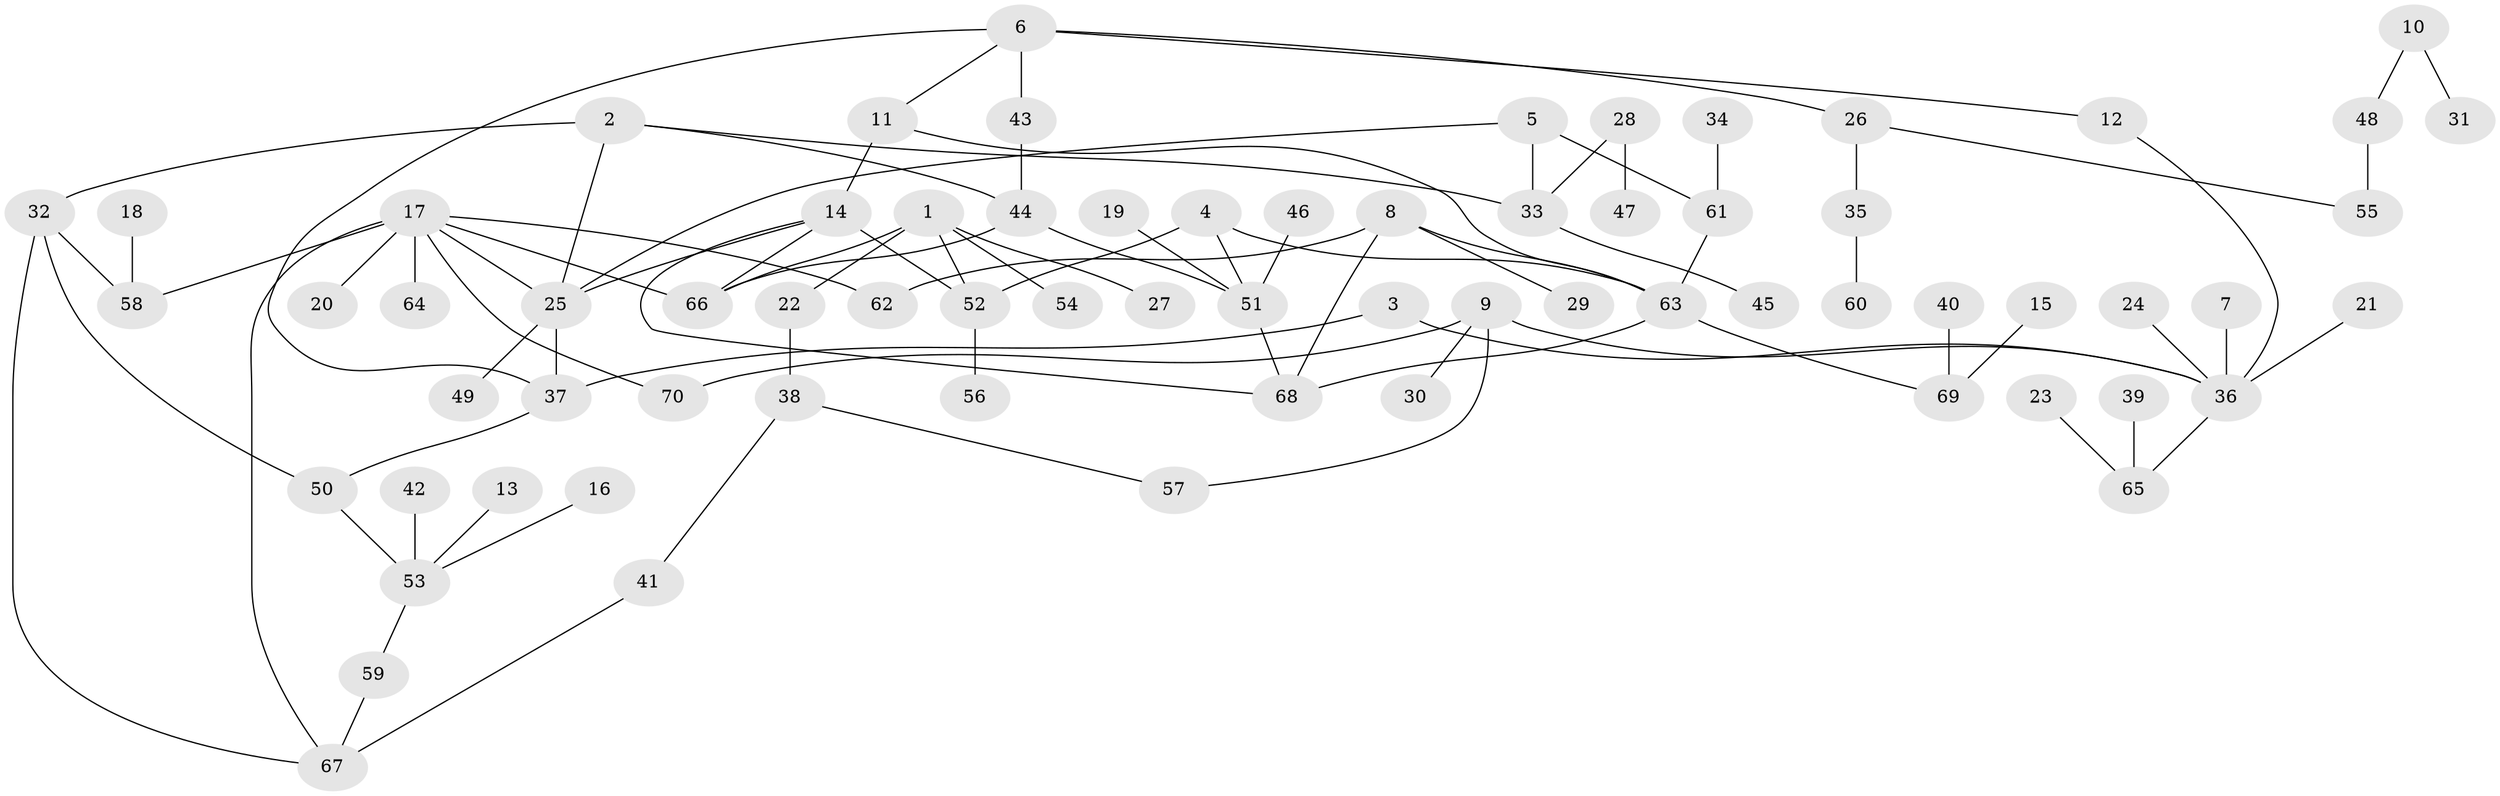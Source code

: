 // original degree distribution, {5: 0.050359712230215826, 6: 0.02877697841726619, 4: 0.08633093525179857, 8: 0.02158273381294964, 9: 0.007194244604316547, 3: 0.10071942446043165, 2: 0.31654676258992803, 1: 0.38848920863309355}
// Generated by graph-tools (version 1.1) at 2025/00/03/09/25 03:00:59]
// undirected, 70 vertices, 90 edges
graph export_dot {
graph [start="1"]
  node [color=gray90,style=filled];
  1;
  2;
  3;
  4;
  5;
  6;
  7;
  8;
  9;
  10;
  11;
  12;
  13;
  14;
  15;
  16;
  17;
  18;
  19;
  20;
  21;
  22;
  23;
  24;
  25;
  26;
  27;
  28;
  29;
  30;
  31;
  32;
  33;
  34;
  35;
  36;
  37;
  38;
  39;
  40;
  41;
  42;
  43;
  44;
  45;
  46;
  47;
  48;
  49;
  50;
  51;
  52;
  53;
  54;
  55;
  56;
  57;
  58;
  59;
  60;
  61;
  62;
  63;
  64;
  65;
  66;
  67;
  68;
  69;
  70;
  1 -- 22 [weight=1.0];
  1 -- 27 [weight=1.0];
  1 -- 52 [weight=1.0];
  1 -- 54 [weight=1.0];
  1 -- 66 [weight=1.0];
  2 -- 25 [weight=1.0];
  2 -- 32 [weight=1.0];
  2 -- 33 [weight=1.0];
  2 -- 44 [weight=1.0];
  3 -- 36 [weight=1.0];
  3 -- 37 [weight=1.0];
  4 -- 51 [weight=1.0];
  4 -- 52 [weight=1.0];
  4 -- 63 [weight=1.0];
  5 -- 25 [weight=1.0];
  5 -- 33 [weight=1.0];
  5 -- 61 [weight=1.0];
  6 -- 11 [weight=1.0];
  6 -- 12 [weight=1.0];
  6 -- 26 [weight=1.0];
  6 -- 37 [weight=1.0];
  6 -- 43 [weight=1.0];
  7 -- 36 [weight=1.0];
  8 -- 29 [weight=1.0];
  8 -- 62 [weight=1.0];
  8 -- 63 [weight=1.0];
  8 -- 68 [weight=1.0];
  9 -- 30 [weight=1.0];
  9 -- 36 [weight=1.0];
  9 -- 57 [weight=1.0];
  9 -- 70 [weight=1.0];
  10 -- 31 [weight=1.0];
  10 -- 48 [weight=1.0];
  11 -- 14 [weight=2.0];
  11 -- 63 [weight=1.0];
  12 -- 36 [weight=1.0];
  13 -- 53 [weight=1.0];
  14 -- 25 [weight=1.0];
  14 -- 52 [weight=2.0];
  14 -- 66 [weight=1.0];
  14 -- 68 [weight=1.0];
  15 -- 69 [weight=1.0];
  16 -- 53 [weight=1.0];
  17 -- 20 [weight=1.0];
  17 -- 25 [weight=1.0];
  17 -- 58 [weight=2.0];
  17 -- 62 [weight=1.0];
  17 -- 64 [weight=1.0];
  17 -- 66 [weight=1.0];
  17 -- 67 [weight=1.0];
  17 -- 70 [weight=1.0];
  18 -- 58 [weight=1.0];
  19 -- 51 [weight=1.0];
  21 -- 36 [weight=1.0];
  22 -- 38 [weight=1.0];
  23 -- 65 [weight=1.0];
  24 -- 36 [weight=1.0];
  25 -- 37 [weight=1.0];
  25 -- 49 [weight=1.0];
  26 -- 35 [weight=1.0];
  26 -- 55 [weight=1.0];
  28 -- 33 [weight=1.0];
  28 -- 47 [weight=1.0];
  32 -- 50 [weight=1.0];
  32 -- 58 [weight=1.0];
  32 -- 67 [weight=1.0];
  33 -- 45 [weight=1.0];
  34 -- 61 [weight=1.0];
  35 -- 60 [weight=1.0];
  36 -- 65 [weight=1.0];
  37 -- 50 [weight=1.0];
  38 -- 41 [weight=1.0];
  38 -- 57 [weight=1.0];
  39 -- 65 [weight=1.0];
  40 -- 69 [weight=1.0];
  41 -- 67 [weight=1.0];
  42 -- 53 [weight=1.0];
  43 -- 44 [weight=1.0];
  44 -- 51 [weight=1.0];
  44 -- 66 [weight=1.0];
  46 -- 51 [weight=1.0];
  48 -- 55 [weight=1.0];
  50 -- 53 [weight=1.0];
  51 -- 68 [weight=1.0];
  52 -- 56 [weight=1.0];
  53 -- 59 [weight=1.0];
  59 -- 67 [weight=1.0];
  61 -- 63 [weight=1.0];
  63 -- 68 [weight=1.0];
  63 -- 69 [weight=1.0];
}
